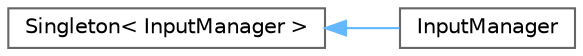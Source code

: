 digraph "Graphical Class Hierarchy"
{
 // LATEX_PDF_SIZE
  bgcolor="transparent";
  edge [fontname=Helvetica,fontsize=10,labelfontname=Helvetica,labelfontsize=10];
  node [fontname=Helvetica,fontsize=10,shape=box,height=0.2,width=0.4];
  rankdir="LR";
  Node0 [label="Singleton\< InputManager \>",height=0.2,width=0.4,color="grey40", fillcolor="white", style="filled",URL="$class_singleton.html",tooltip=" "];
  Node0 -> Node1 [dir="back",color="steelblue1",style="solid"];
  Node1 [label="InputManager",height=0.2,width=0.4,color="grey40", fillcolor="white", style="filled",URL="$class_input_manager.html",tooltip=" "];
}
